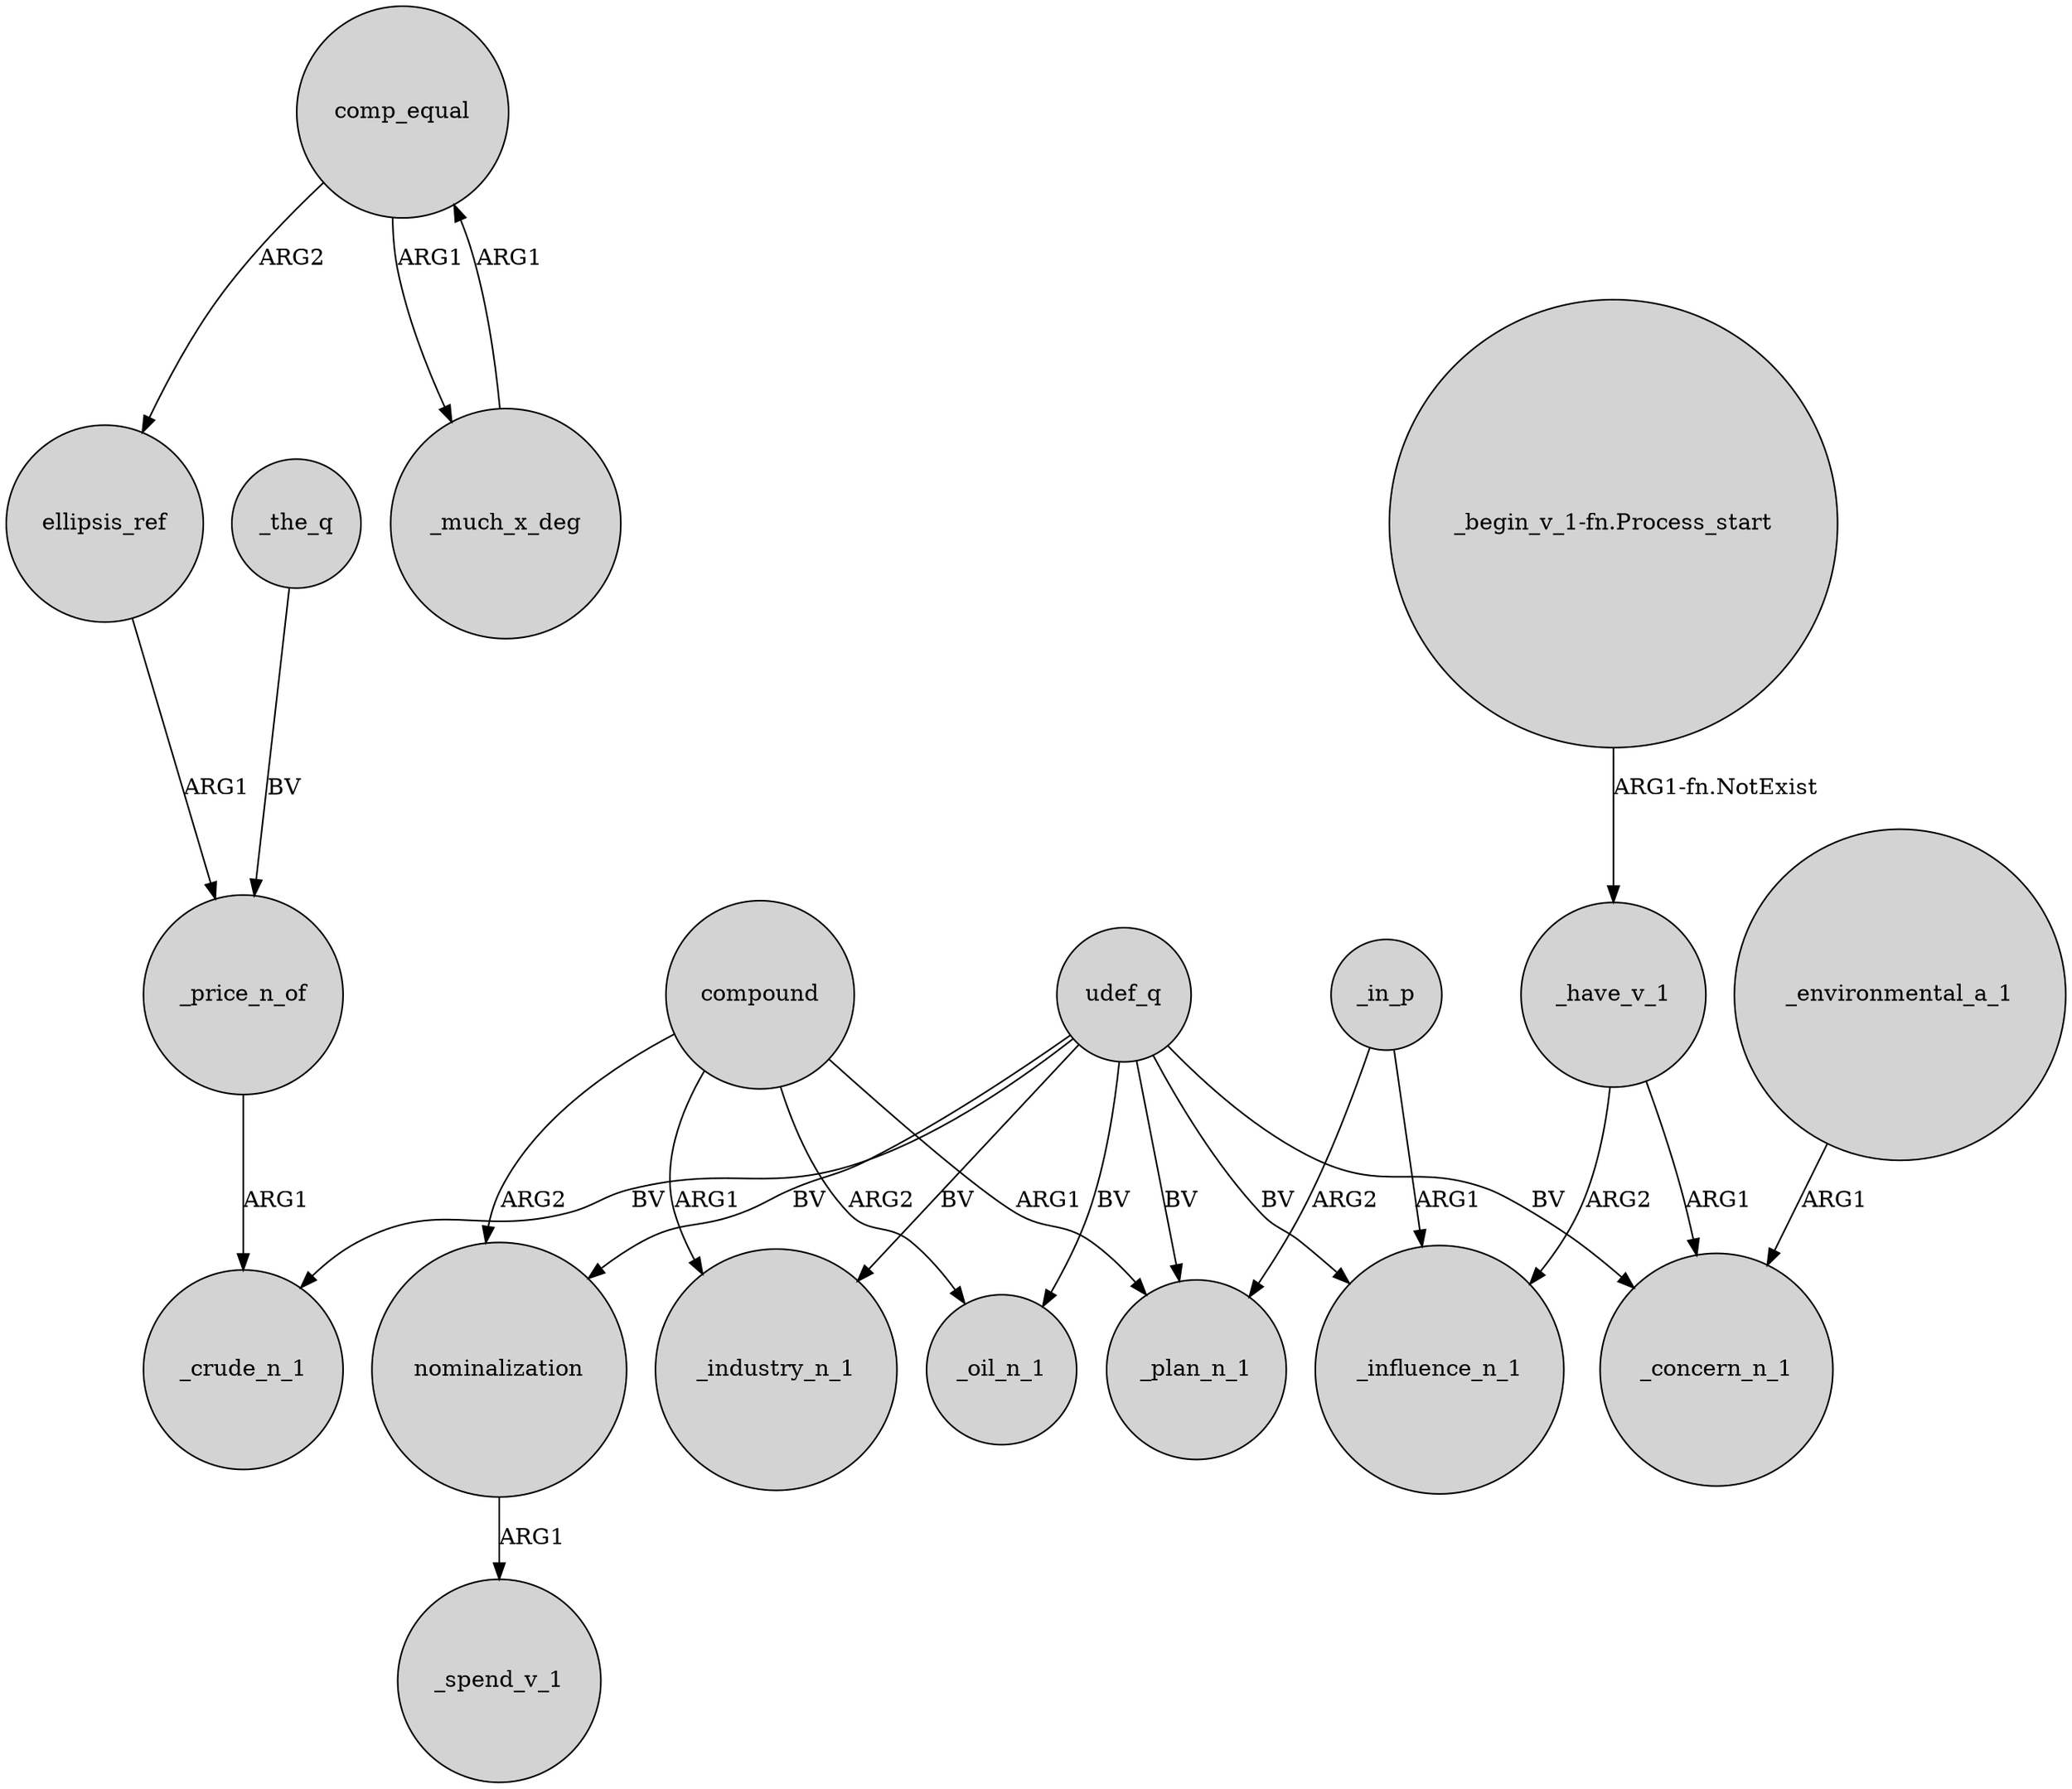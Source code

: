 digraph {
	node [shape=circle style=filled]
	nominalization -> _spend_v_1 [label=ARG1]
	_price_n_of -> _crude_n_1 [label=ARG1]
	_much_x_deg -> comp_equal [label=ARG1]
	comp_equal -> ellipsis_ref [label=ARG2]
	compound -> _industry_n_1 [label=ARG1]
	compound -> _plan_n_1 [label=ARG1]
	compound -> nominalization [label=ARG2]
	_the_q -> _price_n_of [label=BV]
	_have_v_1 -> _concern_n_1 [label=ARG1]
	compound -> _oil_n_1 [label=ARG2]
	_environmental_a_1 -> _concern_n_1 [label=ARG1]
	comp_equal -> _much_x_deg [label=ARG1]
	udef_q -> _plan_n_1 [label=BV]
	udef_q -> _concern_n_1 [label=BV]
	ellipsis_ref -> _price_n_of [label=ARG1]
	udef_q -> nominalization [label=BV]
	_in_p -> _influence_n_1 [label=ARG1]
	udef_q -> _industry_n_1 [label=BV]
	udef_q -> _oil_n_1 [label=BV]
	"_begin_v_1-fn.Process_start" -> _have_v_1 [label="ARG1-fn.NotExist"]
	_have_v_1 -> _influence_n_1 [label=ARG2]
	udef_q -> _crude_n_1 [label=BV]
	_in_p -> _plan_n_1 [label=ARG2]
	udef_q -> _influence_n_1 [label=BV]
}
